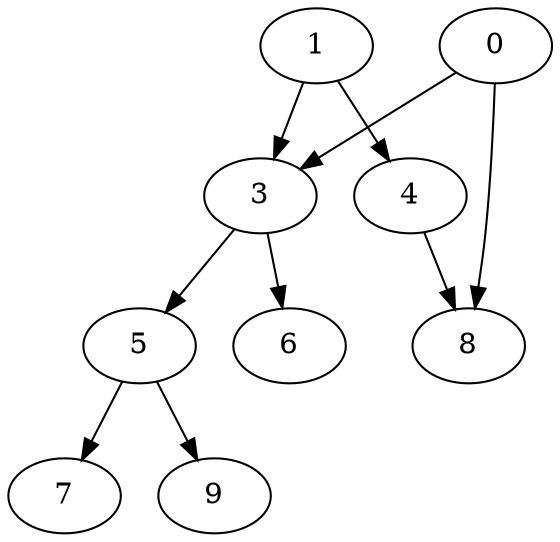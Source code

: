 digraph {
    0 -> 3;
    5 -> 7;
    1 -> 4;
    4 -> 8;
    3 -> 6;
    5 -> 9;
    0 -> 8;
    1 -> 3;
    3 -> 5;
}